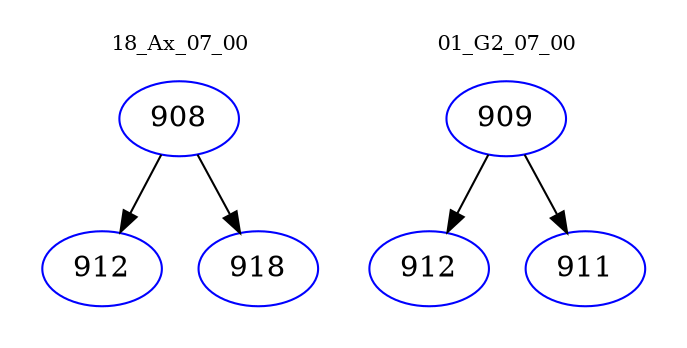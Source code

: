 digraph{
subgraph cluster_0 {
color = white
label = "18_Ax_07_00";
fontsize=10;
T0_908 [label="908", color="blue"]
T0_908 -> T0_912 [color="black"]
T0_912 [label="912", color="blue"]
T0_908 -> T0_918 [color="black"]
T0_918 [label="918", color="blue"]
}
subgraph cluster_1 {
color = white
label = "01_G2_07_00";
fontsize=10;
T1_909 [label="909", color="blue"]
T1_909 -> T1_912 [color="black"]
T1_912 [label="912", color="blue"]
T1_909 -> T1_911 [color="black"]
T1_911 [label="911", color="blue"]
}
}
